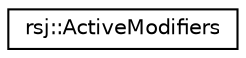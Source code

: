 digraph "Graphical Class Hierarchy"
{
 // INTERACTIVE_SVG=YES
 // LATEX_PDF_SIZE
  edge [fontname="Helvetica",fontsize="10",labelfontname="Helvetica",labelfontsize="10"];
  node [fontname="Helvetica",fontsize="10",shape=record];
  rankdir="LR";
  Node0 [label="rsj::ActiveModifiers",height=0.2,width=0.4,color="black", fillcolor="white", style="filled",URL="$structrsj_1_1_active_modifiers.html",tooltip=" "];
}

